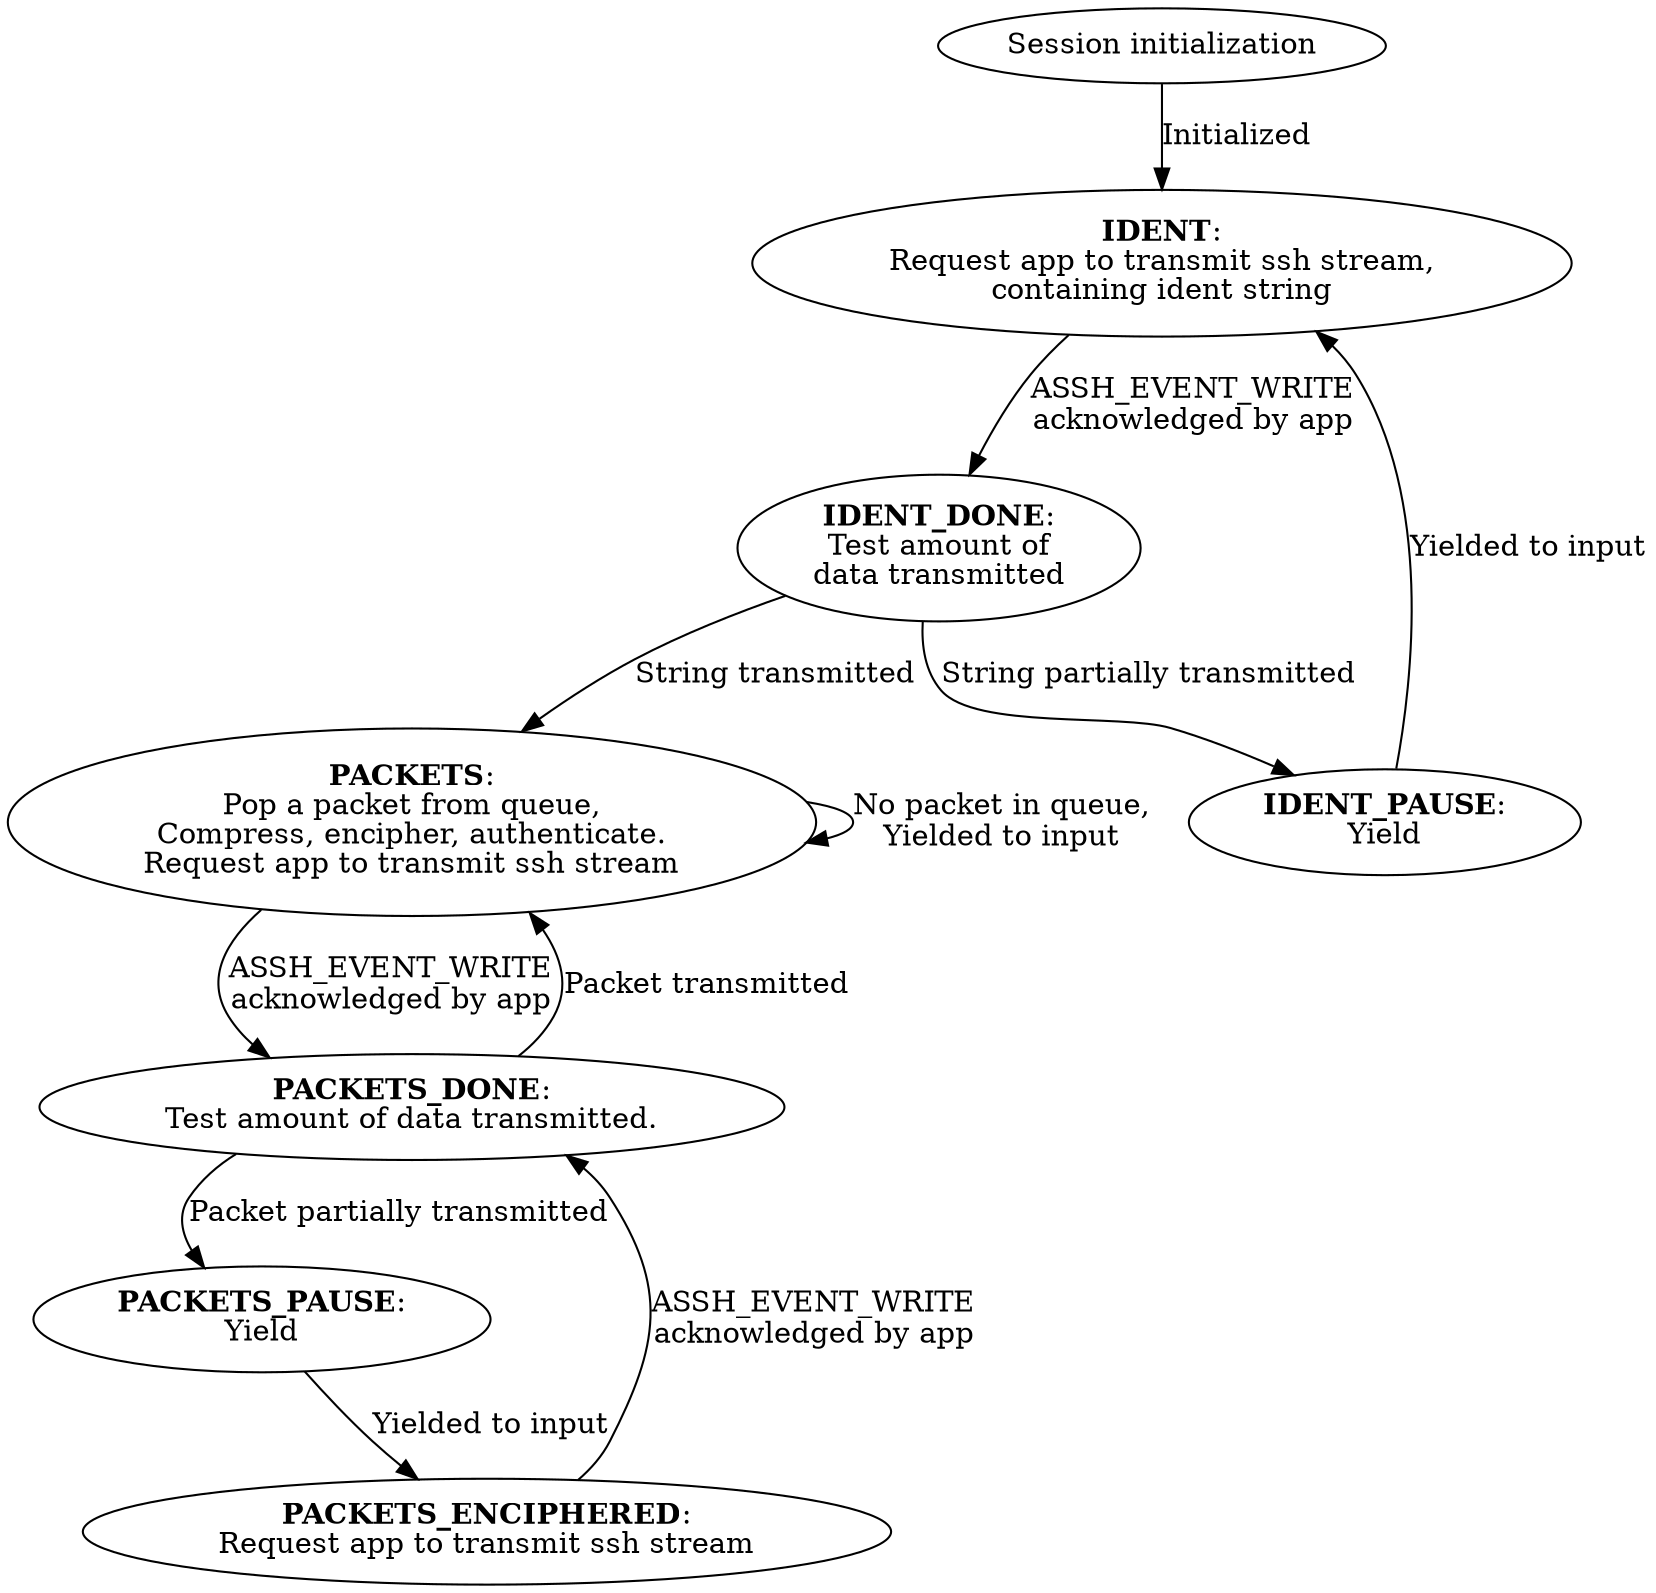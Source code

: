 digraph {
  ASSH_init [label=<Session initialization>];

  ASSH_init -> ASSH_TR_OUT_IDENT [label=<Initialized>];

  ASSH_TR_OUT_IDENT [label=<<b>IDENT</b>:<br/>Request app to transmit ssh stream,<br/>containing ident string>];

  ASSH_TR_OUT_IDENT -> ASSH_TR_OUT_IDENT_DONE [label=<ASSH_EVENT_WRITE<br/>acknowledged by app>];

  ASSH_TR_OUT_IDENT_PAUSE [label=<<b>IDENT_PAUSE</b>:<br/>Yield>];

  ASSH_TR_OUT_IDENT_PAUSE -> ASSH_TR_OUT_IDENT [label=<Yielded to input>];

  ASSH_TR_OUT_IDENT_DONE [label=<<b>IDENT_DONE</b>:<br/>Test amount of<br/>data transmitted>];

  ASSH_TR_OUT_IDENT_DONE -> ASSH_TR_OUT_IDENT_PAUSE [label=<String partially transmitted>];
  ASSH_TR_OUT_IDENT_DONE -> ASSH_TR_OUT_PACKETS [label=<String transmitted>];

  ASSH_TR_OUT_PACKETS [label=<<b>PACKETS</b>:<br/>Pop a packet from queue,<br/>Compress, encipher, authenticate.<br/>Request app to transmit ssh stream>];

  ASSH_TR_OUT_PACKETS -> ASSH_TR_OUT_PACKETS_DONE [label=<ASSH_EVENT_WRITE<br/>acknowledged by app>];
  ASSH_TR_OUT_PACKETS -> ASSH_TR_OUT_PACKETS [label=<No packet in queue,<br/>Yielded to input>];

  ASSH_TR_OUT_PACKETS_PAUSE [label=<<b>PACKETS_PAUSE</b>:<br/>Yield>];

  ASSH_TR_OUT_PACKETS_PAUSE -> ASSH_TR_OUT_PACKETS_ENCIPHERED [label=<Yielded to input>];

  ASSH_TR_OUT_PACKETS_ENCIPHERED [label=<<b>PACKETS_ENCIPHERED</b>:<br/>Request app to transmit ssh stream>];

  ASSH_TR_OUT_PACKETS_ENCIPHERED -> ASSH_TR_OUT_PACKETS_DONE [label=<ASSH_EVENT_WRITE<br/>acknowledged by app>];

  ASSH_TR_OUT_PACKETS_DONE [label=<<b>PACKETS_DONE</b>:<br/>Test amount of data transmitted.>];

  ASSH_TR_OUT_PACKETS_DONE -> ASSH_TR_OUT_PACKETS_PAUSE [label=<Packet partially transmitted>];
  ASSH_TR_OUT_PACKETS_DONE -> ASSH_TR_OUT_PACKETS [label=<Packet transmitted>];
}
